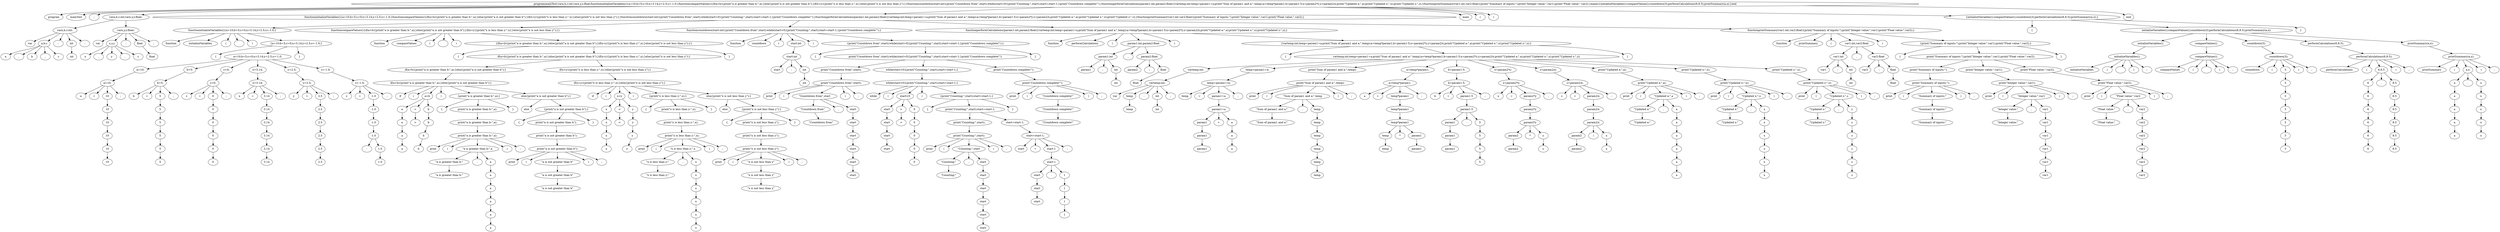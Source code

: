 digraph G {
  node1 [label="programmainTest;vara,b,c:int;varx,y,z:float;functioninitializeVariables(){a=10;b=5;c=0;x=3.14;y=2.5;z=-1.0;}functioncompareValues(){if(a>b){print(\"a is greater than b:\",a);}else{print(\"a is not greater than b\");}if(x<y){print(\"x is less than y:\",x);}else{print(\"x is not less than y\");}}functioncountdown(start:int){print(\"Countdown from\",start);while(start>0){print(\"Counting:\",start);start=start-1;}print(\"Countdown complete!\");}functionperformCalculations(param1:int,param2:float){vartemp:int;temp=param1+a;print(\"Sum of param1 and a:\",temp);a=temp*param1;b=param1-5;x=param2*y;z=param2/x;print(\"Updated a:\",a);print(\"Updated x:\",x);print(\"Updated z:\",z);}functionprintSummary(var1:int,var2:float){print(\"Summary of inputs:\");print(\"Integer value:\",var1);print(\"Float value:\",var2);}main(){initializeVariables();compareValues();countdown(3);performCalculations(6,8.5);printSummary(a,x);}end"];
  node1 -> node2;
  node2 [label="program"];
  node1 -> node3;
  node3 [label="mainTest"];
  node1 -> node4;
  node4 [label=";"];
  node1 -> node5;
  node5 [label="vara,b,c:int;varx,y,z:float;"];
  node5 -> node6;
  node6 [label="vara,b,c:int;"];
  node6 -> node7;
  node7 [label="var"];
  node6 -> node8;
  node8 [label="a,b,c"];
  node8 -> node9;
  node9 [label="a"];
  node8 -> node10;
  node10 [label=","];
  node8 -> node11;
  node11 [label="b"];
  node8 -> node12;
  node12 [label=","];
  node8 -> node13;
  node13 [label="c"];
  node6 -> node14;
  node14 [label=":"];
  node6 -> node15;
  node15 [label="int"];
  node15 -> node16;
  node16 [label="int"];
  node6 -> node17;
  node17 [label=";"];
  node5 -> node18;
  node18 [label="varx,y,z:float;"];
  node18 -> node19;
  node19 [label="var"];
  node18 -> node20;
  node20 [label="x,y,z"];
  node20 -> node21;
  node21 [label="x"];
  node20 -> node22;
  node22 [label=","];
  node20 -> node23;
  node23 [label="y"];
  node20 -> node24;
  node24 [label=","];
  node20 -> node25;
  node25 [label="z"];
  node18 -> node26;
  node26 [label=":"];
  node18 -> node27;
  node27 [label="float"];
  node27 -> node28;
  node28 [label="float"];
  node18 -> node29;
  node29 [label=";"];
  node1 -> node30;
  node30 [label="functioninitializeVariables(){a=10;b=5;c=0;x=3.14;y=2.5;z=-1.0;}functioncompareValues(){if(a>b){print(\"a is greater than b:\",a);}else{print(\"a is not greater than b\");}if(x<y){print(\"x is less than y:\",x);}else{print(\"x is not less than y\");}}functioncountdown(start:int){print(\"Countdown from\",start);while(start>0){print(\"Counting:\",start);start=start-1;}print(\"Countdown complete!\");}functionperformCalculations(param1:int,param2:float){vartemp:int;temp=param1+a;print(\"Sum of param1 and a:\",temp);a=temp*param1;b=param1-5;x=param2*y;z=param2/x;print(\"Updated a:\",a);print(\"Updated x:\",x);print(\"Updated z:\",z);}functionprintSummary(var1:int,var2:float){print(\"Summary of inputs:\");print(\"Integer value:\",var1);print(\"Float value:\",var2);}"];
  node30 -> node31;
  node31 [label="functioninitializeVariables(){a=10;b=5;c=0;x=3.14;y=2.5;z=-1.0;}"];
  node31 -> node32;
  node32 [label="function"];
  node31 -> node33;
  node33 [label="initializeVariables"];
  node31 -> node34;
  node34 [label="("];
  node31 -> node35;
  node35 [label=""];
  node31 -> node36;
  node36 [label=")"];
  node31 -> node37;
  node37 [label="{a=10;b=5;c=0;x=3.14;y=2.5;z=-1.0;}"];
  node37 -> node38;
  node38 [label="{"];
  node37 -> node39;
  node39 [label="a=10;b=5;c=0;x=3.14;y=2.5;z=-1.0;"];
  node39 -> node40;
  node40 [label="a=10;"];
  node40 -> node41;
  node41 [label="a=10;"];
  node41 -> node42;
  node42 [label="a"];
  node41 -> node43;
  node43 [label="="];
  node41 -> node44;
  node44 [label="10"];
  node44 -> node45;
  node45 [label="10"];
  node45 -> node46;
  node46 [label="10"];
  node46 -> node47;
  node47 [label="10"];
  node47 -> node48;
  node48 [label="10"];
  node48 -> node49;
  node49 [label="10"];
  node41 -> node50;
  node50 [label=";"];
  node39 -> node51;
  node51 [label="b=5;"];
  node51 -> node52;
  node52 [label="b=5;"];
  node52 -> node53;
  node53 [label="b"];
  node52 -> node54;
  node54 [label="="];
  node52 -> node55;
  node55 [label="5"];
  node55 -> node56;
  node56 [label="5"];
  node56 -> node57;
  node57 [label="5"];
  node57 -> node58;
  node58 [label="5"];
  node58 -> node59;
  node59 [label="5"];
  node59 -> node60;
  node60 [label="5"];
  node52 -> node61;
  node61 [label=";"];
  node39 -> node62;
  node62 [label="c=0;"];
  node62 -> node63;
  node63 [label="c=0;"];
  node63 -> node64;
  node64 [label="c"];
  node63 -> node65;
  node65 [label="="];
  node63 -> node66;
  node66 [label="0"];
  node66 -> node67;
  node67 [label="0"];
  node67 -> node68;
  node68 [label="0"];
  node68 -> node69;
  node69 [label="0"];
  node69 -> node70;
  node70 [label="0"];
  node70 -> node71;
  node71 [label="0"];
  node63 -> node72;
  node72 [label=";"];
  node39 -> node73;
  node73 [label="x=3.14;"];
  node73 -> node74;
  node74 [label="x=3.14;"];
  node74 -> node75;
  node75 [label="x"];
  node74 -> node76;
  node76 [label="="];
  node74 -> node77;
  node77 [label="3.14"];
  node77 -> node78;
  node78 [label="3.14"];
  node78 -> node79;
  node79 [label="3.14"];
  node79 -> node80;
  node80 [label="3.14"];
  node80 -> node81;
  node81 [label="3.14"];
  node81 -> node82;
  node82 [label="3.14"];
  node74 -> node83;
  node83 [label=";"];
  node39 -> node84;
  node84 [label="y=2.5;"];
  node84 -> node85;
  node85 [label="y=2.5;"];
  node85 -> node86;
  node86 [label="y"];
  node85 -> node87;
  node87 [label="="];
  node85 -> node88;
  node88 [label="2.5"];
  node88 -> node89;
  node89 [label="2.5"];
  node89 -> node90;
  node90 [label="2.5"];
  node90 -> node91;
  node91 [label="2.5"];
  node91 -> node92;
  node92 [label="2.5"];
  node92 -> node93;
  node93 [label="2.5"];
  node85 -> node94;
  node94 [label=";"];
  node39 -> node95;
  node95 [label="z=-1.0;"];
  node95 -> node96;
  node96 [label="z=-1.0;"];
  node96 -> node97;
  node97 [label="z"];
  node96 -> node98;
  node98 [label="="];
  node96 -> node99;
  node99 [label="-1.0"];
  node99 -> node100;
  node100 [label="-1.0"];
  node100 -> node101;
  node101 [label="-1.0"];
  node101 -> node102;
  node102 [label="-1.0"];
  node102 -> node103;
  node103 [label="-"];
  node102 -> node104;
  node104 [label="1.0"];
  node104 -> node105;
  node105 [label="1.0"];
  node96 -> node106;
  node106 [label=";"];
  node37 -> node107;
  node107 [label="}"];
  node30 -> node108;
  node108 [label="functioncompareValues(){if(a>b){print(\"a is greater than b:\",a);}else{print(\"a is not greater than b\");}if(x<y){print(\"x is less than y:\",x);}else{print(\"x is not less than y\");}}"];
  node108 -> node109;
  node109 [label="function"];
  node108 -> node110;
  node110 [label="compareValues"];
  node108 -> node111;
  node111 [label="("];
  node108 -> node112;
  node112 [label=""];
  node108 -> node113;
  node113 [label=")"];
  node108 -> node114;
  node114 [label="{if(a>b){print(\"a is greater than b:\",a);}else{print(\"a is not greater than b\");}if(x<y){print(\"x is less than y:\",x);}else{print(\"x is not less than y\");}}"];
  node114 -> node115;
  node115 [label="{"];
  node114 -> node116;
  node116 [label="if(a>b){print(\"a is greater than b:\",a);}else{print(\"a is not greater than b\");}if(x<y){print(\"x is less than y:\",x);}else{print(\"x is not less than y\");}"];
  node116 -> node117;
  node117 [label="if(a>b){print(\"a is greater than b:\",a);}else{print(\"a is not greater than b\");}"];
  node117 -> node118;
  node118 [label="if(a>b){print(\"a is greater than b:\",a);}else{print(\"a is not greater than b\");}"];
  node118 -> node119;
  node119 [label="if"];
  node118 -> node120;
  node120 [label="("];
  node118 -> node121;
  node121 [label="a>b"];
  node121 -> node122;
  node122 [label="a"];
  node122 -> node123;
  node123 [label="a"];
  node123 -> node124;
  node124 [label="a"];
  node124 -> node125;
  node125 [label="a"];
  node121 -> node126;
  node126 [label=">"];
  node126 -> node127;
  node127 [label=">"];
  node121 -> node128;
  node128 [label="b"];
  node128 -> node129;
  node129 [label="b"];
  node129 -> node130;
  node130 [label="b"];
  node130 -> node131;
  node131 [label="b"];
  node118 -> node132;
  node132 [label=")"];
  node118 -> node133;
  node133 [label="{print(\"a is greater than b:\",a);}"];
  node133 -> node134;
  node134 [label="{"];
  node133 -> node135;
  node135 [label="print(\"a is greater than b:\",a);"];
  node135 -> node136;
  node136 [label="print(\"a is greater than b:\",a);"];
  node136 -> node137;
  node137 [label="print(\"a is greater than b:\",a);"];
  node137 -> node138;
  node138 [label="print"];
  node137 -> node139;
  node139 [label="("];
  node137 -> node140;
  node140 [label="\"a is greater than b:\",a"];
  node140 -> node141;
  node141 [label="\"a is greater than b:\""];
  node141 -> node142;
  node142 [label="\"a is greater than b:\""];
  node140 -> node143;
  node143 [label=","];
  node140 -> node144;
  node144 [label="a"];
  node144 -> node145;
  node145 [label="a"];
  node145 -> node146;
  node146 [label="a"];
  node146 -> node147;
  node147 [label="a"];
  node147 -> node148;
  node148 [label="a"];
  node148 -> node149;
  node149 [label="a"];
  node137 -> node150;
  node150 [label=")"];
  node137 -> node151;
  node151 [label=";"];
  node133 -> node152;
  node152 [label="}"];
  node118 -> node153;
  node153 [label="else{print(\"a is not greater than b\");}"];
  node153 -> node154;
  node154 [label="else"];
  node153 -> node155;
  node155 [label="{print(\"a is not greater than b\");}"];
  node155 -> node156;
  node156 [label="{"];
  node155 -> node157;
  node157 [label="print(\"a is not greater than b\");"];
  node157 -> node158;
  node158 [label="print(\"a is not greater than b\");"];
  node158 -> node159;
  node159 [label="print(\"a is not greater than b\");"];
  node159 -> node160;
  node160 [label="print"];
  node159 -> node161;
  node161 [label="("];
  node159 -> node162;
  node162 [label="\"a is not greater than b\""];
  node162 -> node163;
  node163 [label="\"a is not greater than b\""];
  node163 -> node164;
  node164 [label="\"a is not greater than b\""];
  node159 -> node165;
  node165 [label=")"];
  node159 -> node166;
  node166 [label=";"];
  node155 -> node167;
  node167 [label="}"];
  node116 -> node168;
  node168 [label="if(x<y){print(\"x is less than y:\",x);}else{print(\"x is not less than y\");}"];
  node168 -> node169;
  node169 [label="if(x<y){print(\"x is less than y:\",x);}else{print(\"x is not less than y\");}"];
  node169 -> node170;
  node170 [label="if"];
  node169 -> node171;
  node171 [label="("];
  node169 -> node172;
  node172 [label="x<y"];
  node172 -> node173;
  node173 [label="x"];
  node173 -> node174;
  node174 [label="x"];
  node174 -> node175;
  node175 [label="x"];
  node175 -> node176;
  node176 [label="x"];
  node172 -> node177;
  node177 [label="<"];
  node177 -> node178;
  node178 [label="<"];
  node172 -> node179;
  node179 [label="y"];
  node179 -> node180;
  node180 [label="y"];
  node180 -> node181;
  node181 [label="y"];
  node181 -> node182;
  node182 [label="y"];
  node169 -> node183;
  node183 [label=")"];
  node169 -> node184;
  node184 [label="{print(\"x is less than y:\",x);}"];
  node184 -> node185;
  node185 [label="{"];
  node184 -> node186;
  node186 [label="print(\"x is less than y:\",x);"];
  node186 -> node187;
  node187 [label="print(\"x is less than y:\",x);"];
  node187 -> node188;
  node188 [label="print(\"x is less than y:\",x);"];
  node188 -> node189;
  node189 [label="print"];
  node188 -> node190;
  node190 [label="("];
  node188 -> node191;
  node191 [label="\"x is less than y:\",x"];
  node191 -> node192;
  node192 [label="\"x is less than y:\""];
  node192 -> node193;
  node193 [label="\"x is less than y:\""];
  node191 -> node194;
  node194 [label=","];
  node191 -> node195;
  node195 [label="x"];
  node195 -> node196;
  node196 [label="x"];
  node196 -> node197;
  node197 [label="x"];
  node197 -> node198;
  node198 [label="x"];
  node198 -> node199;
  node199 [label="x"];
  node199 -> node200;
  node200 [label="x"];
  node188 -> node201;
  node201 [label=")"];
  node188 -> node202;
  node202 [label=";"];
  node184 -> node203;
  node203 [label="}"];
  node169 -> node204;
  node204 [label="else{print(\"x is not less than y\");}"];
  node204 -> node205;
  node205 [label="else"];
  node204 -> node206;
  node206 [label="{print(\"x is not less than y\");}"];
  node206 -> node207;
  node207 [label="{"];
  node206 -> node208;
  node208 [label="print(\"x is not less than y\");"];
  node208 -> node209;
  node209 [label="print(\"x is not less than y\");"];
  node209 -> node210;
  node210 [label="print(\"x is not less than y\");"];
  node210 -> node211;
  node211 [label="print"];
  node210 -> node212;
  node212 [label="("];
  node210 -> node213;
  node213 [label="\"x is not less than y\""];
  node213 -> node214;
  node214 [label="\"x is not less than y\""];
  node214 -> node215;
  node215 [label="\"x is not less than y\""];
  node210 -> node216;
  node216 [label=")"];
  node210 -> node217;
  node217 [label=";"];
  node206 -> node218;
  node218 [label="}"];
  node114 -> node219;
  node219 [label="}"];
  node30 -> node220;
  node220 [label="functioncountdown(start:int){print(\"Countdown from\",start);while(start>0){print(\"Counting:\",start);start=start-1;}print(\"Countdown complete!\");}"];
  node220 -> node221;
  node221 [label="function"];
  node220 -> node222;
  node222 [label="countdown"];
  node220 -> node223;
  node223 [label="("];
  node220 -> node224;
  node224 [label="start:int"];
  node224 -> node225;
  node225 [label="start:int"];
  node225 -> node226;
  node226 [label="start"];
  node225 -> node227;
  node227 [label=":"];
  node225 -> node228;
  node228 [label="int"];
  node228 -> node229;
  node229 [label="int"];
  node220 -> node230;
  node230 [label=")"];
  node220 -> node231;
  node231 [label="{print(\"Countdown from\",start);while(start>0){print(\"Counting:\",start);start=start-1;}print(\"Countdown complete!\");}"];
  node231 -> node232;
  node232 [label="{"];
  node231 -> node233;
  node233 [label="print(\"Countdown from\",start);while(start>0){print(\"Counting:\",start);start=start-1;}print(\"Countdown complete!\");"];
  node233 -> node234;
  node234 [label="print(\"Countdown from\",start);"];
  node234 -> node235;
  node235 [label="print(\"Countdown from\",start);"];
  node235 -> node236;
  node236 [label="print"];
  node235 -> node237;
  node237 [label="("];
  node235 -> node238;
  node238 [label="\"Countdown from\",start"];
  node238 -> node239;
  node239 [label="\"Countdown from\""];
  node239 -> node240;
  node240 [label="\"Countdown from\""];
  node238 -> node241;
  node241 [label=","];
  node238 -> node242;
  node242 [label="start"];
  node242 -> node243;
  node243 [label="start"];
  node243 -> node244;
  node244 [label="start"];
  node244 -> node245;
  node245 [label="start"];
  node245 -> node246;
  node246 [label="start"];
  node246 -> node247;
  node247 [label="start"];
  node235 -> node248;
  node248 [label=")"];
  node235 -> node249;
  node249 [label=";"];
  node233 -> node250;
  node250 [label="while(start>0){print(\"Counting:\",start);start=start-1;}"];
  node250 -> node251;
  node251 [label="while(start>0){print(\"Counting:\",start);start=start-1;}"];
  node251 -> node252;
  node252 [label="while"];
  node251 -> node253;
  node253 [label="("];
  node251 -> node254;
  node254 [label="start>0"];
  node254 -> node255;
  node255 [label="start"];
  node255 -> node256;
  node256 [label="start"];
  node256 -> node257;
  node257 [label="start"];
  node257 -> node258;
  node258 [label="start"];
  node254 -> node259;
  node259 [label=">"];
  node259 -> node260;
  node260 [label=">"];
  node254 -> node261;
  node261 [label="0"];
  node261 -> node262;
  node262 [label="0"];
  node262 -> node263;
  node263 [label="0"];
  node263 -> node264;
  node264 [label="0"];
  node264 -> node265;
  node265 [label="0"];
  node251 -> node266;
  node266 [label=")"];
  node251 -> node267;
  node267 [label="{print(\"Counting:\",start);start=start-1;}"];
  node267 -> node268;
  node268 [label="{"];
  node267 -> node269;
  node269 [label="print(\"Counting:\",start);start=start-1;"];
  node269 -> node270;
  node270 [label="print(\"Counting:\",start);"];
  node270 -> node271;
  node271 [label="print(\"Counting:\",start);"];
  node271 -> node272;
  node272 [label="print"];
  node271 -> node273;
  node273 [label="("];
  node271 -> node274;
  node274 [label="\"Counting:\",start"];
  node274 -> node275;
  node275 [label="\"Counting:\""];
  node275 -> node276;
  node276 [label="\"Counting:\""];
  node274 -> node277;
  node277 [label=","];
  node274 -> node278;
  node278 [label="start"];
  node278 -> node279;
  node279 [label="start"];
  node279 -> node280;
  node280 [label="start"];
  node280 -> node281;
  node281 [label="start"];
  node281 -> node282;
  node282 [label="start"];
  node282 -> node283;
  node283 [label="start"];
  node271 -> node284;
  node284 [label=")"];
  node271 -> node285;
  node285 [label=";"];
  node269 -> node286;
  node286 [label="start=start-1;"];
  node286 -> node287;
  node287 [label="start=start-1;"];
  node287 -> node288;
  node288 [label="start"];
  node287 -> node289;
  node289 [label="="];
  node287 -> node290;
  node290 [label="start-1"];
  node290 -> node291;
  node291 [label="start-1"];
  node291 -> node292;
  node292 [label="start"];
  node292 -> node293;
  node293 [label="start"];
  node293 -> node294;
  node294 [label="start"];
  node291 -> node295;
  node295 [label="-"];
  node291 -> node296;
  node296 [label="1"];
  node296 -> node297;
  node297 [label="1"];
  node297 -> node298;
  node298 [label="1"];
  node298 -> node299;
  node299 [label="1"];
  node287 -> node300;
  node300 [label=";"];
  node267 -> node301;
  node301 [label="}"];
  node233 -> node302;
  node302 [label="print(\"Countdown complete!\");"];
  node302 -> node303;
  node303 [label="print(\"Countdown complete!\");"];
  node303 -> node304;
  node304 [label="print"];
  node303 -> node305;
  node305 [label="("];
  node303 -> node306;
  node306 [label="\"Countdown complete!\""];
  node306 -> node307;
  node307 [label="\"Countdown complete!\""];
  node307 -> node308;
  node308 [label="\"Countdown complete!\""];
  node303 -> node309;
  node309 [label=")"];
  node303 -> node310;
  node310 [label=";"];
  node231 -> node311;
  node311 [label="}"];
  node30 -> node312;
  node312 [label="functionperformCalculations(param1:int,param2:float){vartemp:int;temp=param1+a;print(\"Sum of param1 and a:\",temp);a=temp*param1;b=param1-5;x=param2*y;z=param2/x;print(\"Updated a:\",a);print(\"Updated x:\",x);print(\"Updated z:\",z);}"];
  node312 -> node313;
  node313 [label="function"];
  node312 -> node314;
  node314 [label="performCalculations"];
  node312 -> node315;
  node315 [label="("];
  node312 -> node316;
  node316 [label="param1:int,param2:float"];
  node316 -> node317;
  node317 [label="param1:int"];
  node317 -> node318;
  node318 [label="param1"];
  node317 -> node319;
  node319 [label=":"];
  node317 -> node320;
  node320 [label="int"];
  node320 -> node321;
  node321 [label="int"];
  node316 -> node322;
  node322 [label=","];
  node316 -> node323;
  node323 [label="param2:float"];
  node323 -> node324;
  node324 [label="param2"];
  node323 -> node325;
  node325 [label=":"];
  node323 -> node326;
  node326 [label="float"];
  node326 -> node327;
  node327 [label="float"];
  node312 -> node328;
  node328 [label=")"];
  node312 -> node329;
  node329 [label="{vartemp:int;temp=param1+a;print(\"Sum of param1 and a:\",temp);a=temp*param1;b=param1-5;x=param2*y;z=param2/x;print(\"Updated a:\",a);print(\"Updated x:\",x);print(\"Updated z:\",z);}"];
  node329 -> node330;
  node330 [label="{"];
  node329 -> node331;
  node331 [label="vartemp:int;temp=param1+a;print(\"Sum of param1 and a:\",temp);a=temp*param1;b=param1-5;x=param2*y;z=param2/x;print(\"Updated a:\",a);print(\"Updated x:\",x);print(\"Updated z:\",z);"];
  node331 -> node332;
  node332 [label="vartemp:int;"];
  node332 -> node333;
  node333 [label="vartemp:int;"];
  node333 -> node334;
  node334 [label="var"];
  node333 -> node335;
  node335 [label="temp"];
  node335 -> node336;
  node336 [label="temp"];
  node333 -> node337;
  node337 [label=":"];
  node333 -> node338;
  node338 [label="int"];
  node338 -> node339;
  node339 [label="int"];
  node333 -> node340;
  node340 [label=";"];
  node331 -> node341;
  node341 [label="temp=param1+a;"];
  node341 -> node342;
  node342 [label="temp=param1+a;"];
  node342 -> node343;
  node343 [label="temp"];
  node342 -> node344;
  node344 [label="="];
  node342 -> node345;
  node345 [label="param1+a"];
  node345 -> node346;
  node346 [label="param1+a"];
  node346 -> node347;
  node347 [label="param1"];
  node347 -> node348;
  node348 [label="param1"];
  node348 -> node349;
  node349 [label="param1"];
  node346 -> node350;
  node350 [label="+"];
  node346 -> node351;
  node351 [label="a"];
  node351 -> node352;
  node352 [label="a"];
  node352 -> node353;
  node353 [label="a"];
  node342 -> node354;
  node354 [label=";"];
  node331 -> node355;
  node355 [label="print(\"Sum of param1 and a:\",temp);"];
  node355 -> node356;
  node356 [label="print(\"Sum of param1 and a:\",temp);"];
  node356 -> node357;
  node357 [label="print"];
  node356 -> node358;
  node358 [label="("];
  node356 -> node359;
  node359 [label="\"Sum of param1 and a:\",temp"];
  node359 -> node360;
  node360 [label="\"Sum of param1 and a:\""];
  node360 -> node361;
  node361 [label="\"Sum of param1 and a:\""];
  node359 -> node362;
  node362 [label=","];
  node359 -> node363;
  node363 [label="temp"];
  node363 -> node364;
  node364 [label="temp"];
  node364 -> node365;
  node365 [label="temp"];
  node365 -> node366;
  node366 [label="temp"];
  node366 -> node367;
  node367 [label="temp"];
  node367 -> node368;
  node368 [label="temp"];
  node356 -> node369;
  node369 [label=")"];
  node356 -> node370;
  node370 [label=";"];
  node331 -> node371;
  node371 [label="a=temp*param1;"];
  node371 -> node372;
  node372 [label="a=temp*param1;"];
  node372 -> node373;
  node373 [label="a"];
  node372 -> node374;
  node374 [label="="];
  node372 -> node375;
  node375 [label="temp*param1"];
  node375 -> node376;
  node376 [label="temp*param1"];
  node376 -> node377;
  node377 [label="temp*param1"];
  node377 -> node378;
  node378 [label="temp"];
  node378 -> node379;
  node379 [label="temp"];
  node377 -> node380;
  node380 [label="*"];
  node377 -> node381;
  node381 [label="param1"];
  node381 -> node382;
  node382 [label="param1"];
  node372 -> node383;
  node383 [label=";"];
  node331 -> node384;
  node384 [label="b=param1-5;"];
  node384 -> node385;
  node385 [label="b=param1-5;"];
  node385 -> node386;
  node386 [label="b"];
  node385 -> node387;
  node387 [label="="];
  node385 -> node388;
  node388 [label="param1-5"];
  node388 -> node389;
  node389 [label="param1-5"];
  node389 -> node390;
  node390 [label="param1"];
  node390 -> node391;
  node391 [label="param1"];
  node391 -> node392;
  node392 [label="param1"];
  node389 -> node393;
  node393 [label="-"];
  node389 -> node394;
  node394 [label="5"];
  node394 -> node395;
  node395 [label="5"];
  node395 -> node396;
  node396 [label="5"];
  node396 -> node397;
  node397 [label="5"];
  node385 -> node398;
  node398 [label=";"];
  node331 -> node399;
  node399 [label="x=param2*y;"];
  node399 -> node400;
  node400 [label="x=param2*y;"];
  node400 -> node401;
  node401 [label="x"];
  node400 -> node402;
  node402 [label="="];
  node400 -> node403;
  node403 [label="param2*y"];
  node403 -> node404;
  node404 [label="param2*y"];
  node404 -> node405;
  node405 [label="param2*y"];
  node405 -> node406;
  node406 [label="param2"];
  node406 -> node407;
  node407 [label="param2"];
  node405 -> node408;
  node408 [label="*"];
  node405 -> node409;
  node409 [label="y"];
  node409 -> node410;
  node410 [label="y"];
  node400 -> node411;
  node411 [label=";"];
  node331 -> node412;
  node412 [label="z=param2/x;"];
  node412 -> node413;
  node413 [label="z=param2/x;"];
  node413 -> node414;
  node414 [label="z"];
  node413 -> node415;
  node415 [label="="];
  node413 -> node416;
  node416 [label="param2/x"];
  node416 -> node417;
  node417 [label="param2/x"];
  node417 -> node418;
  node418 [label="param2/x"];
  node418 -> node419;
  node419 [label="param2"];
  node419 -> node420;
  node420 [label="param2"];
  node418 -> node421;
  node421 [label="/"];
  node418 -> node422;
  node422 [label="x"];
  node422 -> node423;
  node423 [label="x"];
  node413 -> node424;
  node424 [label=";"];
  node331 -> node425;
  node425 [label="print(\"Updated a:\",a);"];
  node425 -> node426;
  node426 [label="print(\"Updated a:\",a);"];
  node426 -> node427;
  node427 [label="print"];
  node426 -> node428;
  node428 [label="("];
  node426 -> node429;
  node429 [label="\"Updated a:\",a"];
  node429 -> node430;
  node430 [label="\"Updated a:\""];
  node430 -> node431;
  node431 [label="\"Updated a:\""];
  node429 -> node432;
  node432 [label=","];
  node429 -> node433;
  node433 [label="a"];
  node433 -> node434;
  node434 [label="a"];
  node434 -> node435;
  node435 [label="a"];
  node435 -> node436;
  node436 [label="a"];
  node436 -> node437;
  node437 [label="a"];
  node437 -> node438;
  node438 [label="a"];
  node426 -> node439;
  node439 [label=")"];
  node426 -> node440;
  node440 [label=";"];
  node331 -> node441;
  node441 [label="print(\"Updated x:\",x);"];
  node441 -> node442;
  node442 [label="print(\"Updated x:\",x);"];
  node442 -> node443;
  node443 [label="print"];
  node442 -> node444;
  node444 [label="("];
  node442 -> node445;
  node445 [label="\"Updated x:\",x"];
  node445 -> node446;
  node446 [label="\"Updated x:\""];
  node446 -> node447;
  node447 [label="\"Updated x:\""];
  node445 -> node448;
  node448 [label=","];
  node445 -> node449;
  node449 [label="x"];
  node449 -> node450;
  node450 [label="x"];
  node450 -> node451;
  node451 [label="x"];
  node451 -> node452;
  node452 [label="x"];
  node452 -> node453;
  node453 [label="x"];
  node453 -> node454;
  node454 [label="x"];
  node442 -> node455;
  node455 [label=")"];
  node442 -> node456;
  node456 [label=";"];
  node331 -> node457;
  node457 [label="print(\"Updated z:\",z);"];
  node457 -> node458;
  node458 [label="print(\"Updated z:\",z);"];
  node458 -> node459;
  node459 [label="print"];
  node458 -> node460;
  node460 [label="("];
  node458 -> node461;
  node461 [label="\"Updated z:\",z"];
  node461 -> node462;
  node462 [label="\"Updated z:\""];
  node462 -> node463;
  node463 [label="\"Updated z:\""];
  node461 -> node464;
  node464 [label=","];
  node461 -> node465;
  node465 [label="z"];
  node465 -> node466;
  node466 [label="z"];
  node466 -> node467;
  node467 [label="z"];
  node467 -> node468;
  node468 [label="z"];
  node468 -> node469;
  node469 [label="z"];
  node469 -> node470;
  node470 [label="z"];
  node458 -> node471;
  node471 [label=")"];
  node458 -> node472;
  node472 [label=";"];
  node329 -> node473;
  node473 [label="}"];
  node30 -> node474;
  node474 [label="functionprintSummary(var1:int,var2:float){print(\"Summary of inputs:\");print(\"Integer value:\",var1);print(\"Float value:\",var2);}"];
  node474 -> node475;
  node475 [label="function"];
  node474 -> node476;
  node476 [label="printSummary"];
  node474 -> node477;
  node477 [label="("];
  node474 -> node478;
  node478 [label="var1:int,var2:float"];
  node478 -> node479;
  node479 [label="var1:int"];
  node479 -> node480;
  node480 [label="var1"];
  node479 -> node481;
  node481 [label=":"];
  node479 -> node482;
  node482 [label="int"];
  node482 -> node483;
  node483 [label="int"];
  node478 -> node484;
  node484 [label=","];
  node478 -> node485;
  node485 [label="var2:float"];
  node485 -> node486;
  node486 [label="var2"];
  node485 -> node487;
  node487 [label=":"];
  node485 -> node488;
  node488 [label="float"];
  node488 -> node489;
  node489 [label="float"];
  node474 -> node490;
  node490 [label=")"];
  node474 -> node491;
  node491 [label="{print(\"Summary of inputs:\");print(\"Integer value:\",var1);print(\"Float value:\",var2);}"];
  node491 -> node492;
  node492 [label="{"];
  node491 -> node493;
  node493 [label="print(\"Summary of inputs:\");print(\"Integer value:\",var1);print(\"Float value:\",var2);"];
  node493 -> node494;
  node494 [label="print(\"Summary of inputs:\");"];
  node494 -> node495;
  node495 [label="print(\"Summary of inputs:\");"];
  node495 -> node496;
  node496 [label="print"];
  node495 -> node497;
  node497 [label="("];
  node495 -> node498;
  node498 [label="\"Summary of inputs:\""];
  node498 -> node499;
  node499 [label="\"Summary of inputs:\""];
  node499 -> node500;
  node500 [label="\"Summary of inputs:\""];
  node495 -> node501;
  node501 [label=")"];
  node495 -> node502;
  node502 [label=";"];
  node493 -> node503;
  node503 [label="print(\"Integer value:\",var1);"];
  node503 -> node504;
  node504 [label="print(\"Integer value:\",var1);"];
  node504 -> node505;
  node505 [label="print"];
  node504 -> node506;
  node506 [label="("];
  node504 -> node507;
  node507 [label="\"Integer value:\",var1"];
  node507 -> node508;
  node508 [label="\"Integer value:\""];
  node508 -> node509;
  node509 [label="\"Integer value:\""];
  node507 -> node510;
  node510 [label=","];
  node507 -> node511;
  node511 [label="var1"];
  node511 -> node512;
  node512 [label="var1"];
  node512 -> node513;
  node513 [label="var1"];
  node513 -> node514;
  node514 [label="var1"];
  node514 -> node515;
  node515 [label="var1"];
  node515 -> node516;
  node516 [label="var1"];
  node504 -> node517;
  node517 [label=")"];
  node504 -> node518;
  node518 [label=";"];
  node493 -> node519;
  node519 [label="print(\"Float value:\",var2);"];
  node519 -> node520;
  node520 [label="print(\"Float value:\",var2);"];
  node520 -> node521;
  node521 [label="print"];
  node520 -> node522;
  node522 [label="("];
  node520 -> node523;
  node523 [label="\"Float value:\",var2"];
  node523 -> node524;
  node524 [label="\"Float value:\""];
  node524 -> node525;
  node525 [label="\"Float value:\""];
  node523 -> node526;
  node526 [label=","];
  node523 -> node527;
  node527 [label="var2"];
  node527 -> node528;
  node528 [label="var2"];
  node528 -> node529;
  node529 [label="var2"];
  node529 -> node530;
  node530 [label="var2"];
  node530 -> node531;
  node531 [label="var2"];
  node531 -> node532;
  node532 [label="var2"];
  node520 -> node533;
  node533 [label=")"];
  node520 -> node534;
  node534 [label=";"];
  node491 -> node535;
  node535 [label="}"];
  node1 -> node536;
  node536 [label="main"];
  node1 -> node537;
  node537 [label="("];
  node1 -> node538;
  node538 [label=")"];
  node1 -> node539;
  node539 [label="{initializeVariables();compareValues();countdown(3);performCalculations(6,8.5);printSummary(a,x);}"];
  node539 -> node540;
  node540 [label="{"];
  node539 -> node541;
  node541 [label="initializeVariables();compareValues();countdown(3);performCalculations(6,8.5);printSummary(a,x);"];
  node541 -> node542;
  node542 [label="initializeVariables();"];
  node542 -> node543;
  node543 [label="initializeVariables();"];
  node543 -> node544;
  node544 [label="initializeVariables"];
  node543 -> node545;
  node545 [label="("];
  node543 -> node546;
  node546 [label=""];
  node543 -> node547;
  node547 [label=")"];
  node543 -> node548;
  node548 [label=";"];
  node541 -> node549;
  node549 [label="compareValues();"];
  node549 -> node550;
  node550 [label="compareValues();"];
  node550 -> node551;
  node551 [label="compareValues"];
  node550 -> node552;
  node552 [label="("];
  node550 -> node553;
  node553 [label=""];
  node550 -> node554;
  node554 [label=")"];
  node550 -> node555;
  node555 [label=";"];
  node541 -> node556;
  node556 [label="countdown(3);"];
  node556 -> node557;
  node557 [label="countdown(3);"];
  node557 -> node558;
  node558 [label="countdown"];
  node557 -> node559;
  node559 [label="("];
  node557 -> node560;
  node560 [label="3"];
  node560 -> node561;
  node561 [label="3"];
  node561 -> node562;
  node562 [label="3"];
  node562 -> node563;
  node563 [label="3"];
  node563 -> node564;
  node564 [label="3"];
  node564 -> node565;
  node565 [label="3"];
  node565 -> node566;
  node566 [label="3"];
  node557 -> node567;
  node567 [label=")"];
  node557 -> node568;
  node568 [label=";"];
  node541 -> node569;
  node569 [label="performCalculations(6,8.5);"];
  node569 -> node570;
  node570 [label="performCalculations(6,8.5);"];
  node570 -> node571;
  node571 [label="performCalculations"];
  node570 -> node572;
  node572 [label="("];
  node570 -> node573;
  node573 [label="6,8.5"];
  node573 -> node574;
  node574 [label="6"];
  node574 -> node575;
  node575 [label="6"];
  node575 -> node576;
  node576 [label="6"];
  node576 -> node577;
  node577 [label="6"];
  node577 -> node578;
  node578 [label="6"];
  node578 -> node579;
  node579 [label="6"];
  node573 -> node580;
  node580 [label=","];
  node573 -> node581;
  node581 [label="8.5"];
  node581 -> node582;
  node582 [label="8.5"];
  node582 -> node583;
  node583 [label="8.5"];
  node583 -> node584;
  node584 [label="8.5"];
  node584 -> node585;
  node585 [label="8.5"];
  node585 -> node586;
  node586 [label="8.5"];
  node570 -> node587;
  node587 [label=")"];
  node570 -> node588;
  node588 [label=";"];
  node541 -> node589;
  node589 [label="printSummary(a,x);"];
  node589 -> node590;
  node590 [label="printSummary(a,x);"];
  node590 -> node591;
  node591 [label="printSummary"];
  node590 -> node592;
  node592 [label="("];
  node590 -> node593;
  node593 [label="a,x"];
  node593 -> node594;
  node594 [label="a"];
  node594 -> node595;
  node595 [label="a"];
  node595 -> node596;
  node596 [label="a"];
  node596 -> node597;
  node597 [label="a"];
  node597 -> node598;
  node598 [label="a"];
  node593 -> node599;
  node599 [label=","];
  node593 -> node600;
  node600 [label="x"];
  node600 -> node601;
  node601 [label="x"];
  node601 -> node602;
  node602 [label="x"];
  node602 -> node603;
  node603 [label="x"];
  node603 -> node604;
  node604 [label="x"];
  node590 -> node605;
  node605 [label=")"];
  node590 -> node606;
  node606 [label=";"];
  node539 -> node607;
  node607 [label="}"];
  node1 -> node608;
  node608 [label="end"];
}
